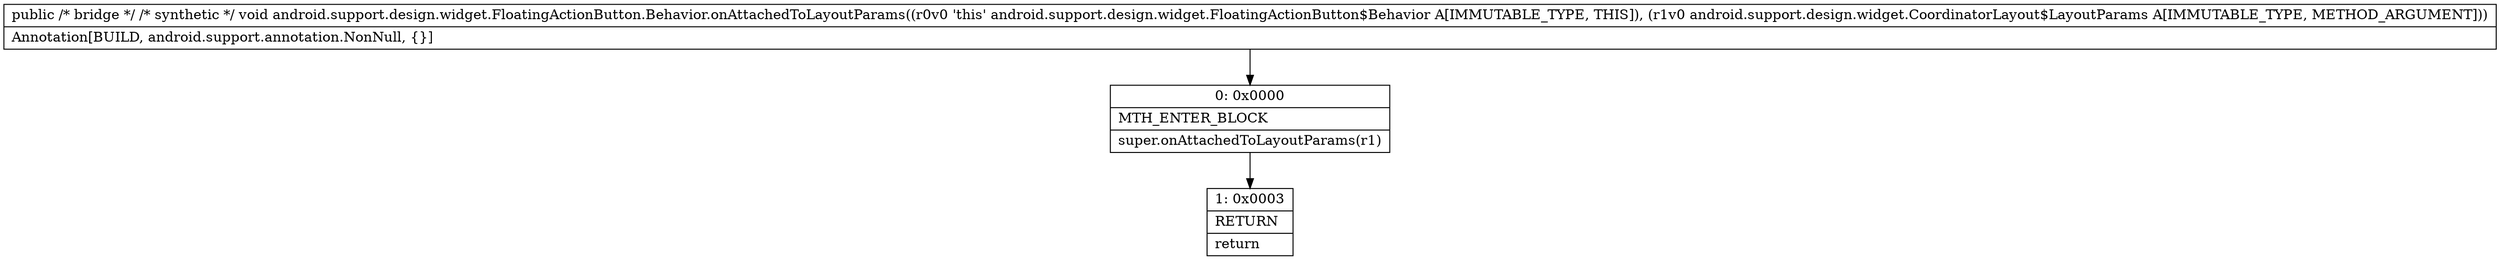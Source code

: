 digraph "CFG forandroid.support.design.widget.FloatingActionButton.Behavior.onAttachedToLayoutParams(Landroid\/support\/design\/widget\/CoordinatorLayout$LayoutParams;)V" {
Node_0 [shape=record,label="{0\:\ 0x0000|MTH_ENTER_BLOCK\l|super.onAttachedToLayoutParams(r1)\l}"];
Node_1 [shape=record,label="{1\:\ 0x0003|RETURN\l|return\l}"];
MethodNode[shape=record,label="{public \/* bridge *\/ \/* synthetic *\/ void android.support.design.widget.FloatingActionButton.Behavior.onAttachedToLayoutParams((r0v0 'this' android.support.design.widget.FloatingActionButton$Behavior A[IMMUTABLE_TYPE, THIS]), (r1v0 android.support.design.widget.CoordinatorLayout$LayoutParams A[IMMUTABLE_TYPE, METHOD_ARGUMENT]))  | Annotation[BUILD, android.support.annotation.NonNull, \{\}]\l}"];
MethodNode -> Node_0;
Node_0 -> Node_1;
}

